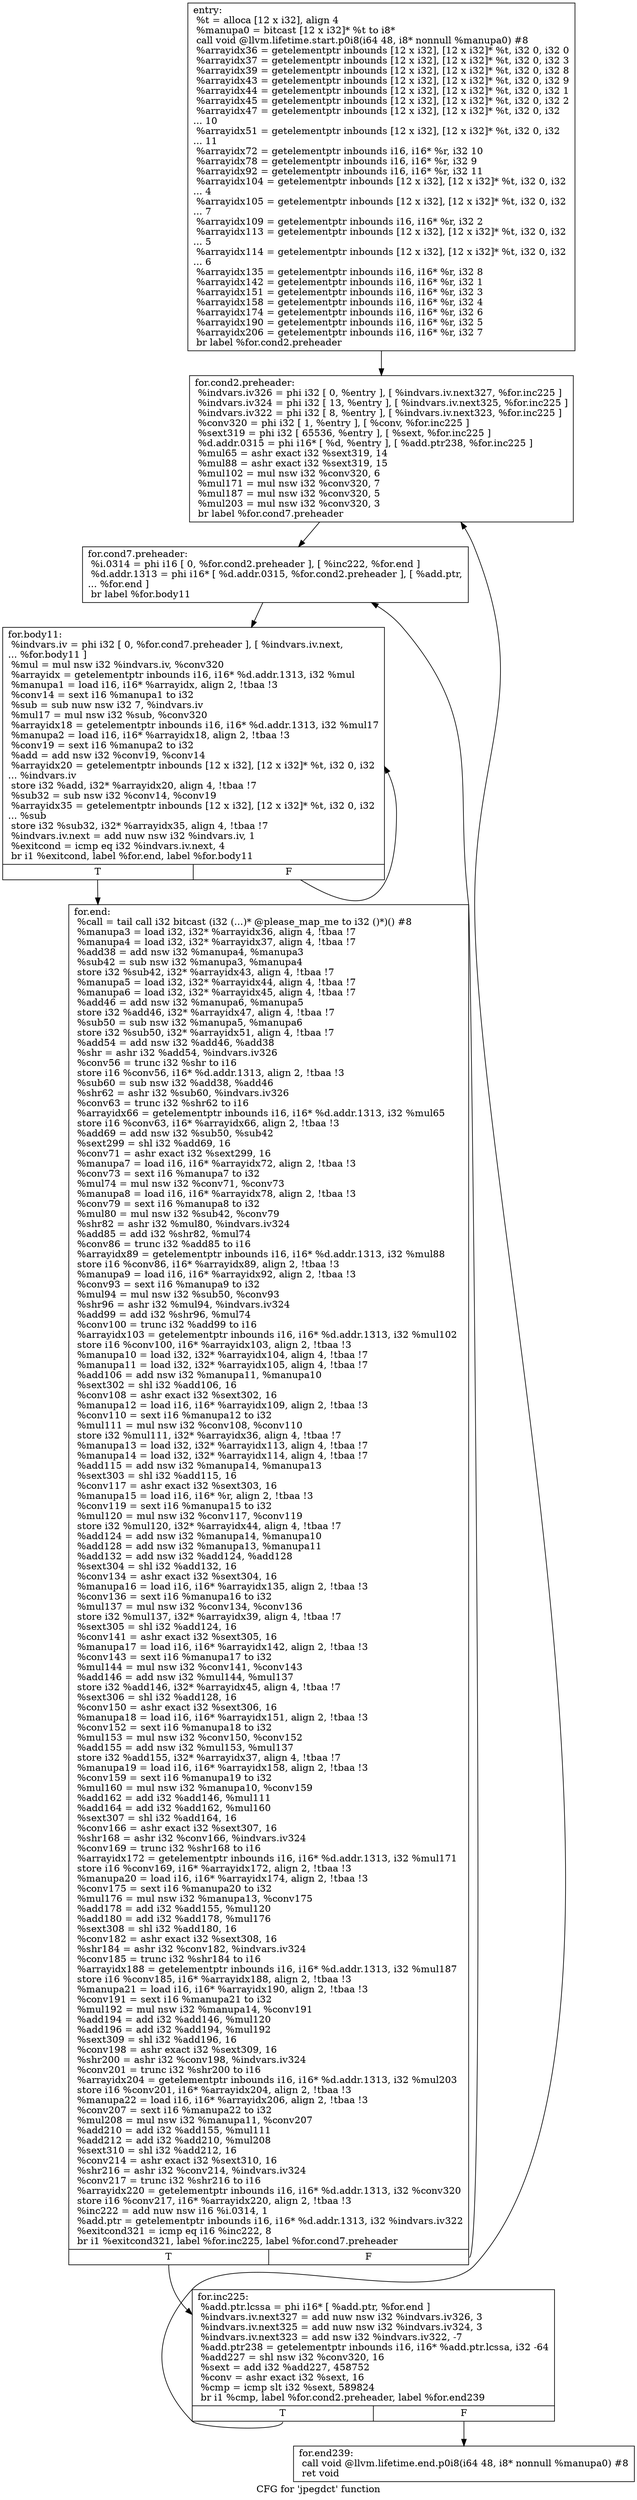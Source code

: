 digraph "CFG for 'jpegdct' function" {
	label="CFG for 'jpegdct' function";

	Node0x55f96c66c750 [shape=record,label="{entry:\l  %t = alloca [12 x i32], align 4\l  %manupa0 = bitcast [12 x i32]* %t to i8*\l  call void @llvm.lifetime.start.p0i8(i64 48, i8* nonnull %manupa0) #8\l  %arrayidx36 = getelementptr inbounds [12 x i32], [12 x i32]* %t, i32 0, i32 0\l  %arrayidx37 = getelementptr inbounds [12 x i32], [12 x i32]* %t, i32 0, i32 3\l  %arrayidx39 = getelementptr inbounds [12 x i32], [12 x i32]* %t, i32 0, i32 8\l  %arrayidx43 = getelementptr inbounds [12 x i32], [12 x i32]* %t, i32 0, i32 9\l  %arrayidx44 = getelementptr inbounds [12 x i32], [12 x i32]* %t, i32 0, i32 1\l  %arrayidx45 = getelementptr inbounds [12 x i32], [12 x i32]* %t, i32 0, i32 2\l  %arrayidx47 = getelementptr inbounds [12 x i32], [12 x i32]* %t, i32 0, i32\l... 10\l  %arrayidx51 = getelementptr inbounds [12 x i32], [12 x i32]* %t, i32 0, i32\l... 11\l  %arrayidx72 = getelementptr inbounds i16, i16* %r, i32 10\l  %arrayidx78 = getelementptr inbounds i16, i16* %r, i32 9\l  %arrayidx92 = getelementptr inbounds i16, i16* %r, i32 11\l  %arrayidx104 = getelementptr inbounds [12 x i32], [12 x i32]* %t, i32 0, i32\l... 4\l  %arrayidx105 = getelementptr inbounds [12 x i32], [12 x i32]* %t, i32 0, i32\l... 7\l  %arrayidx109 = getelementptr inbounds i16, i16* %r, i32 2\l  %arrayidx113 = getelementptr inbounds [12 x i32], [12 x i32]* %t, i32 0, i32\l... 5\l  %arrayidx114 = getelementptr inbounds [12 x i32], [12 x i32]* %t, i32 0, i32\l... 6\l  %arrayidx135 = getelementptr inbounds i16, i16* %r, i32 8\l  %arrayidx142 = getelementptr inbounds i16, i16* %r, i32 1\l  %arrayidx151 = getelementptr inbounds i16, i16* %r, i32 3\l  %arrayidx158 = getelementptr inbounds i16, i16* %r, i32 4\l  %arrayidx174 = getelementptr inbounds i16, i16* %r, i32 6\l  %arrayidx190 = getelementptr inbounds i16, i16* %r, i32 5\l  %arrayidx206 = getelementptr inbounds i16, i16* %r, i32 7\l  br label %for.cond2.preheader\l}"];
	Node0x55f96c66c750 -> Node0x55f96c66ca70;
	Node0x55f96c66ca70 [shape=record,label="{for.cond2.preheader:                              \l  %indvars.iv326 = phi i32 [ 0, %entry ], [ %indvars.iv.next327, %for.inc225 ]\l  %indvars.iv324 = phi i32 [ 13, %entry ], [ %indvars.iv.next325, %for.inc225 ]\l  %indvars.iv322 = phi i32 [ 8, %entry ], [ %indvars.iv.next323, %for.inc225 ]\l  %conv320 = phi i32 [ 1, %entry ], [ %conv, %for.inc225 ]\l  %sext319 = phi i32 [ 65536, %entry ], [ %sext, %for.inc225 ]\l  %d.addr.0315 = phi i16* [ %d, %entry ], [ %add.ptr238, %for.inc225 ]\l  %mul65 = ashr exact i32 %sext319, 14\l  %mul88 = ashr exact i32 %sext319, 15\l  %mul102 = mul nsw i32 %conv320, 6\l  %mul171 = mul nsw i32 %conv320, 7\l  %mul187 = mul nsw i32 %conv320, 5\l  %mul203 = mul nsw i32 %conv320, 3\l  br label %for.cond7.preheader\l}"];
	Node0x55f96c66ca70 -> Node0x55f96c66cac0;
	Node0x55f96c66cac0 [shape=record,label="{for.cond7.preheader:                              \l  %i.0314 = phi i16 [ 0, %for.cond2.preheader ], [ %inc222, %for.end ]\l  %d.addr.1313 = phi i16* [ %d.addr.0315, %for.cond2.preheader ], [ %add.ptr,\l... %for.end ]\l  br label %for.body11\l}"];
	Node0x55f96c66cac0 -> Node0x55f96c66cb10;
	Node0x55f96c66cb10 [shape=record,label="{for.body11:                                       \l  %indvars.iv = phi i32 [ 0, %for.cond7.preheader ], [ %indvars.iv.next,\l... %for.body11 ]\l  %mul = mul nsw i32 %indvars.iv, %conv320\l  %arrayidx = getelementptr inbounds i16, i16* %d.addr.1313, i32 %mul\l  %manupa1 = load i16, i16* %arrayidx, align 2, !tbaa !3\l  %conv14 = sext i16 %manupa1 to i32\l  %sub = sub nuw nsw i32 7, %indvars.iv\l  %mul17 = mul nsw i32 %sub, %conv320\l  %arrayidx18 = getelementptr inbounds i16, i16* %d.addr.1313, i32 %mul17\l  %manupa2 = load i16, i16* %arrayidx18, align 2, !tbaa !3\l  %conv19 = sext i16 %manupa2 to i32\l  %add = add nsw i32 %conv19, %conv14\l  %arrayidx20 = getelementptr inbounds [12 x i32], [12 x i32]* %t, i32 0, i32\l... %indvars.iv\l  store i32 %add, i32* %arrayidx20, align 4, !tbaa !7\l  %sub32 = sub nsw i32 %conv14, %conv19\l  %arrayidx35 = getelementptr inbounds [12 x i32], [12 x i32]* %t, i32 0, i32\l... %sub\l  store i32 %sub32, i32* %arrayidx35, align 4, !tbaa !7\l  %indvars.iv.next = add nuw nsw i32 %indvars.iv, 1\l  %exitcond = icmp eq i32 %indvars.iv.next, 4\l  br i1 %exitcond, label %for.end, label %for.body11\l|{<s0>T|<s1>F}}"];
	Node0x55f96c66cb10:s0 -> Node0x55f96c66cb60;
	Node0x55f96c66cb10:s1 -> Node0x55f96c66cb10;
	Node0x55f96c66cb60 [shape=record,label="{for.end:                                          \l  %call = tail call i32 bitcast (i32 (...)* @please_map_me to i32 ()*)() #8\l  %manupa3 = load i32, i32* %arrayidx36, align 4, !tbaa !7\l  %manupa4 = load i32, i32* %arrayidx37, align 4, !tbaa !7\l  %add38 = add nsw i32 %manupa4, %manupa3\l  %sub42 = sub nsw i32 %manupa3, %manupa4\l  store i32 %sub42, i32* %arrayidx43, align 4, !tbaa !7\l  %manupa5 = load i32, i32* %arrayidx44, align 4, !tbaa !7\l  %manupa6 = load i32, i32* %arrayidx45, align 4, !tbaa !7\l  %add46 = add nsw i32 %manupa6, %manupa5\l  store i32 %add46, i32* %arrayidx47, align 4, !tbaa !7\l  %sub50 = sub nsw i32 %manupa5, %manupa6\l  store i32 %sub50, i32* %arrayidx51, align 4, !tbaa !7\l  %add54 = add nsw i32 %add46, %add38\l  %shr = ashr i32 %add54, %indvars.iv326\l  %conv56 = trunc i32 %shr to i16\l  store i16 %conv56, i16* %d.addr.1313, align 2, !tbaa !3\l  %sub60 = sub nsw i32 %add38, %add46\l  %shr62 = ashr i32 %sub60, %indvars.iv326\l  %conv63 = trunc i32 %shr62 to i16\l  %arrayidx66 = getelementptr inbounds i16, i16* %d.addr.1313, i32 %mul65\l  store i16 %conv63, i16* %arrayidx66, align 2, !tbaa !3\l  %add69 = add nsw i32 %sub50, %sub42\l  %sext299 = shl i32 %add69, 16\l  %conv71 = ashr exact i32 %sext299, 16\l  %manupa7 = load i16, i16* %arrayidx72, align 2, !tbaa !3\l  %conv73 = sext i16 %manupa7 to i32\l  %mul74 = mul nsw i32 %conv71, %conv73\l  %manupa8 = load i16, i16* %arrayidx78, align 2, !tbaa !3\l  %conv79 = sext i16 %manupa8 to i32\l  %mul80 = mul nsw i32 %sub42, %conv79\l  %shr82 = ashr i32 %mul80, %indvars.iv324\l  %add85 = add i32 %shr82, %mul74\l  %conv86 = trunc i32 %add85 to i16\l  %arrayidx89 = getelementptr inbounds i16, i16* %d.addr.1313, i32 %mul88\l  store i16 %conv86, i16* %arrayidx89, align 2, !tbaa !3\l  %manupa9 = load i16, i16* %arrayidx92, align 2, !tbaa !3\l  %conv93 = sext i16 %manupa9 to i32\l  %mul94 = mul nsw i32 %sub50, %conv93\l  %shr96 = ashr i32 %mul94, %indvars.iv324\l  %add99 = add i32 %shr96, %mul74\l  %conv100 = trunc i32 %add99 to i16\l  %arrayidx103 = getelementptr inbounds i16, i16* %d.addr.1313, i32 %mul102\l  store i16 %conv100, i16* %arrayidx103, align 2, !tbaa !3\l  %manupa10 = load i32, i32* %arrayidx104, align 4, !tbaa !7\l  %manupa11 = load i32, i32* %arrayidx105, align 4, !tbaa !7\l  %add106 = add nsw i32 %manupa11, %manupa10\l  %sext302 = shl i32 %add106, 16\l  %conv108 = ashr exact i32 %sext302, 16\l  %manupa12 = load i16, i16* %arrayidx109, align 2, !tbaa !3\l  %conv110 = sext i16 %manupa12 to i32\l  %mul111 = mul nsw i32 %conv108, %conv110\l  store i32 %mul111, i32* %arrayidx36, align 4, !tbaa !7\l  %manupa13 = load i32, i32* %arrayidx113, align 4, !tbaa !7\l  %manupa14 = load i32, i32* %arrayidx114, align 4, !tbaa !7\l  %add115 = add nsw i32 %manupa14, %manupa13\l  %sext303 = shl i32 %add115, 16\l  %conv117 = ashr exact i32 %sext303, 16\l  %manupa15 = load i16, i16* %r, align 2, !tbaa !3\l  %conv119 = sext i16 %manupa15 to i32\l  %mul120 = mul nsw i32 %conv117, %conv119\l  store i32 %mul120, i32* %arrayidx44, align 4, !tbaa !7\l  %add124 = add nsw i32 %manupa14, %manupa10\l  %add128 = add nsw i32 %manupa13, %manupa11\l  %add132 = add nsw i32 %add124, %add128\l  %sext304 = shl i32 %add132, 16\l  %conv134 = ashr exact i32 %sext304, 16\l  %manupa16 = load i16, i16* %arrayidx135, align 2, !tbaa !3\l  %conv136 = sext i16 %manupa16 to i32\l  %mul137 = mul nsw i32 %conv134, %conv136\l  store i32 %mul137, i32* %arrayidx39, align 4, !tbaa !7\l  %sext305 = shl i32 %add124, 16\l  %conv141 = ashr exact i32 %sext305, 16\l  %manupa17 = load i16, i16* %arrayidx142, align 2, !tbaa !3\l  %conv143 = sext i16 %manupa17 to i32\l  %mul144 = mul nsw i32 %conv141, %conv143\l  %add146 = add nsw i32 %mul144, %mul137\l  store i32 %add146, i32* %arrayidx45, align 4, !tbaa !7\l  %sext306 = shl i32 %add128, 16\l  %conv150 = ashr exact i32 %sext306, 16\l  %manupa18 = load i16, i16* %arrayidx151, align 2, !tbaa !3\l  %conv152 = sext i16 %manupa18 to i32\l  %mul153 = mul nsw i32 %conv150, %conv152\l  %add155 = add nsw i32 %mul153, %mul137\l  store i32 %add155, i32* %arrayidx37, align 4, !tbaa !7\l  %manupa19 = load i16, i16* %arrayidx158, align 2, !tbaa !3\l  %conv159 = sext i16 %manupa19 to i32\l  %mul160 = mul nsw i32 %manupa10, %conv159\l  %add162 = add i32 %add146, %mul111\l  %add164 = add i32 %add162, %mul160\l  %sext307 = shl i32 %add164, 16\l  %conv166 = ashr exact i32 %sext307, 16\l  %shr168 = ashr i32 %conv166, %indvars.iv324\l  %conv169 = trunc i32 %shr168 to i16\l  %arrayidx172 = getelementptr inbounds i16, i16* %d.addr.1313, i32 %mul171\l  store i16 %conv169, i16* %arrayidx172, align 2, !tbaa !3\l  %manupa20 = load i16, i16* %arrayidx174, align 2, !tbaa !3\l  %conv175 = sext i16 %manupa20 to i32\l  %mul176 = mul nsw i32 %manupa13, %conv175\l  %add178 = add i32 %add155, %mul120\l  %add180 = add i32 %add178, %mul176\l  %sext308 = shl i32 %add180, 16\l  %conv182 = ashr exact i32 %sext308, 16\l  %shr184 = ashr i32 %conv182, %indvars.iv324\l  %conv185 = trunc i32 %shr184 to i16\l  %arrayidx188 = getelementptr inbounds i16, i16* %d.addr.1313, i32 %mul187\l  store i16 %conv185, i16* %arrayidx188, align 2, !tbaa !3\l  %manupa21 = load i16, i16* %arrayidx190, align 2, !tbaa !3\l  %conv191 = sext i16 %manupa21 to i32\l  %mul192 = mul nsw i32 %manupa14, %conv191\l  %add194 = add i32 %add146, %mul120\l  %add196 = add i32 %add194, %mul192\l  %sext309 = shl i32 %add196, 16\l  %conv198 = ashr exact i32 %sext309, 16\l  %shr200 = ashr i32 %conv198, %indvars.iv324\l  %conv201 = trunc i32 %shr200 to i16\l  %arrayidx204 = getelementptr inbounds i16, i16* %d.addr.1313, i32 %mul203\l  store i16 %conv201, i16* %arrayidx204, align 2, !tbaa !3\l  %manupa22 = load i16, i16* %arrayidx206, align 2, !tbaa !3\l  %conv207 = sext i16 %manupa22 to i32\l  %mul208 = mul nsw i32 %manupa11, %conv207\l  %add210 = add i32 %add155, %mul111\l  %add212 = add i32 %add210, %mul208\l  %sext310 = shl i32 %add212, 16\l  %conv214 = ashr exact i32 %sext310, 16\l  %shr216 = ashr i32 %conv214, %indvars.iv324\l  %conv217 = trunc i32 %shr216 to i16\l  %arrayidx220 = getelementptr inbounds i16, i16* %d.addr.1313, i32 %conv320\l  store i16 %conv217, i16* %arrayidx220, align 2, !tbaa !3\l  %inc222 = add nuw nsw i16 %i.0314, 1\l  %add.ptr = getelementptr inbounds i16, i16* %d.addr.1313, i32 %indvars.iv322\l  %exitcond321 = icmp eq i16 %inc222, 8\l  br i1 %exitcond321, label %for.inc225, label %for.cond7.preheader\l|{<s0>T|<s1>F}}"];
	Node0x55f96c66cb60:s0 -> Node0x55f96c66cbb0;
	Node0x55f96c66cb60:s1 -> Node0x55f96c66cac0;
	Node0x55f96c66cbb0 [shape=record,label="{for.inc225:                                       \l  %add.ptr.lcssa = phi i16* [ %add.ptr, %for.end ]\l  %indvars.iv.next327 = add nuw nsw i32 %indvars.iv326, 3\l  %indvars.iv.next325 = add nuw nsw i32 %indvars.iv324, 3\l  %indvars.iv.next323 = add nsw i32 %indvars.iv322, -7\l  %add.ptr238 = getelementptr inbounds i16, i16* %add.ptr.lcssa, i32 -64\l  %add227 = shl nsw i32 %conv320, 16\l  %sext = add i32 %add227, 458752\l  %conv = ashr exact i32 %sext, 16\l  %cmp = icmp slt i32 %sext, 589824\l  br i1 %cmp, label %for.cond2.preheader, label %for.end239\l|{<s0>T|<s1>F}}"];
	Node0x55f96c66cbb0:s0 -> Node0x55f96c66ca70;
	Node0x55f96c66cbb0:s1 -> Node0x55f96c66cc00;
	Node0x55f96c66cc00 [shape=record,label="{for.end239:                                       \l  call void @llvm.lifetime.end.p0i8(i64 48, i8* nonnull %manupa0) #8\l  ret void\l}"];
}
